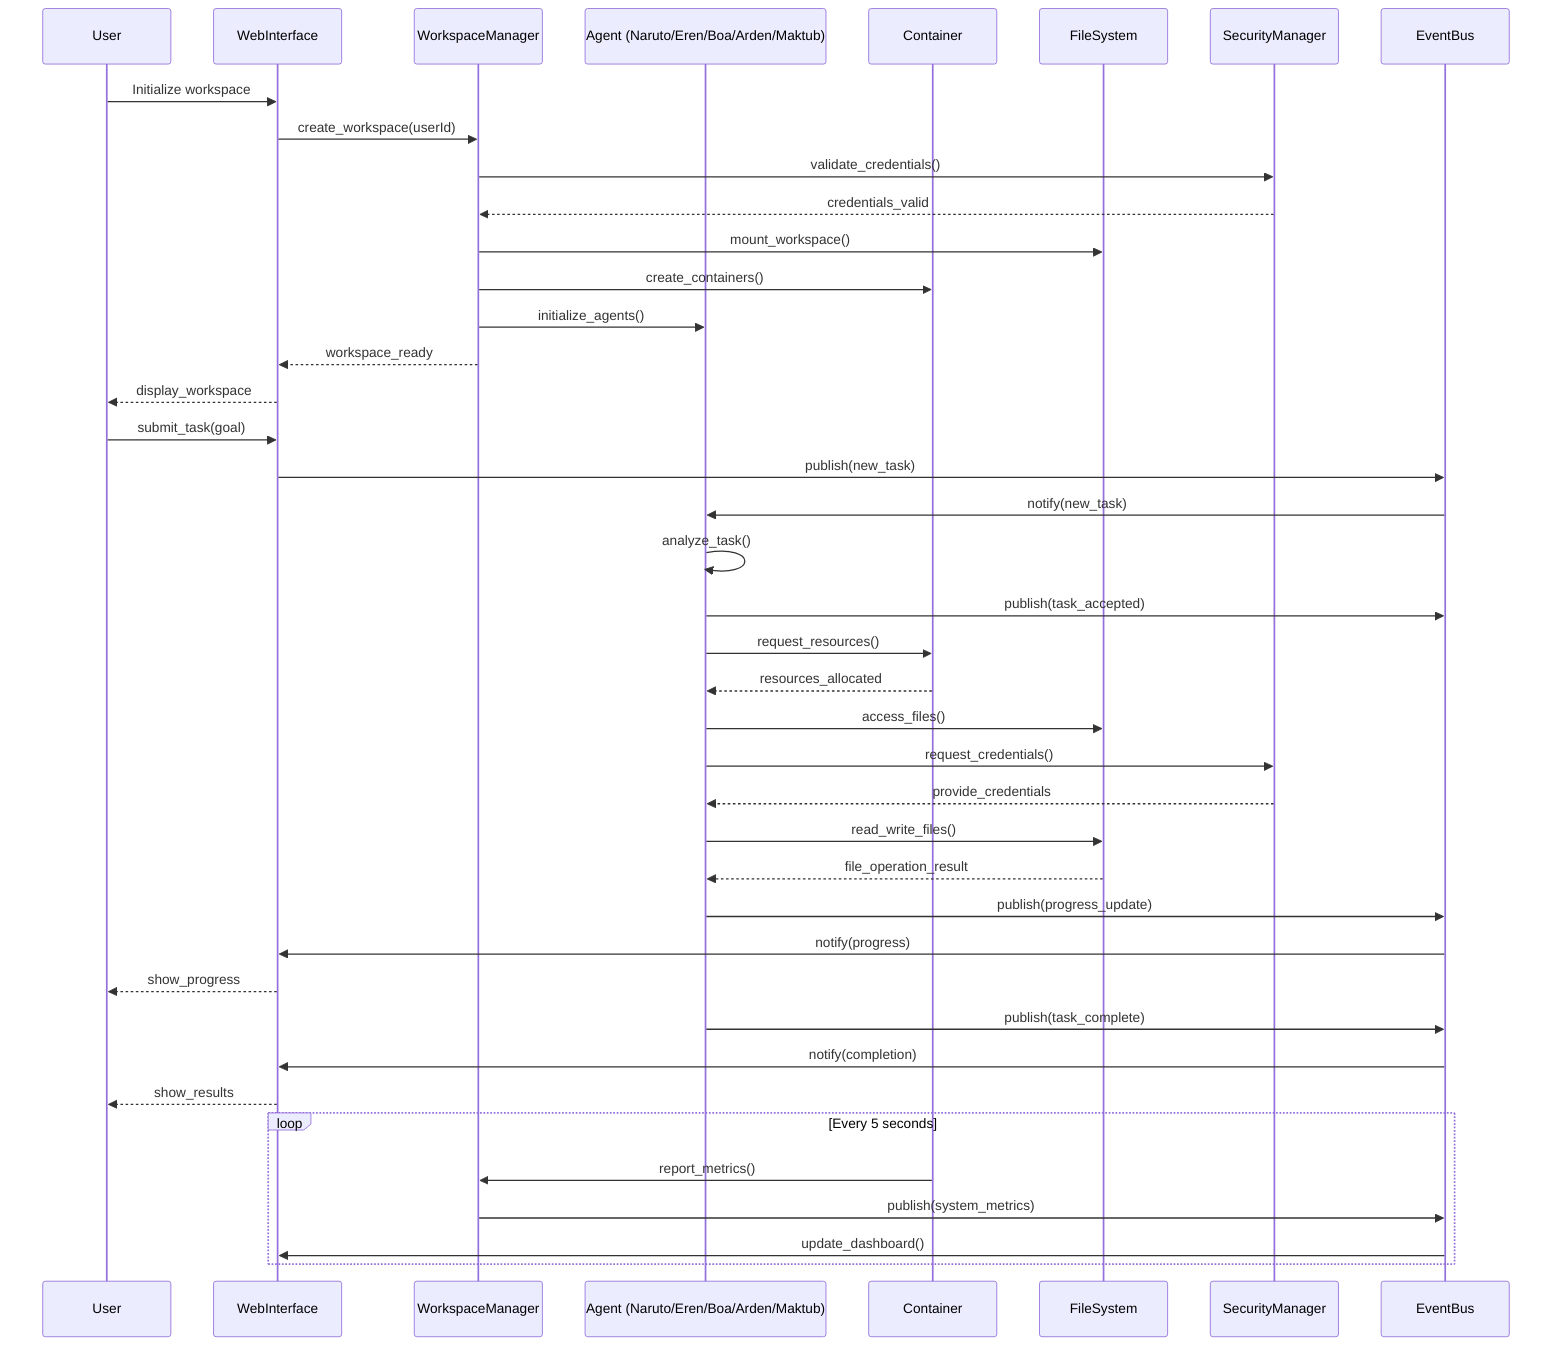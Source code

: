 sequenceDiagram
    participant U as User
    participant WI as WebInterface
    participant WM as WorkspaceManager
    participant AG as Agent (Naruto/Eren/Boa/Arden/Maktub)
    participant CT as Container
    participant FS as FileSystem
    participant SM as SecurityManager
    participant EB as EventBus

    %% Workspace Initialization
    U->>WI: Initialize workspace
    WI->>WM: create_workspace(userId)
    WM->>SM: validate_credentials()
    SM-->>WM: credentials_valid
    WM->>FS: mount_workspace()
    WM->>CT: create_containers()
    WM->>AG: initialize_agents()
    WM-->>WI: workspace_ready
    WI-->>U: display_workspace

    %% Task Assignment Flow
    U->>WI: submit_task(goal)
    WI->>EB: publish(new_task)
    EB->>AG: notify(new_task)
    AG->>AG: analyze_task()
    AG->>EB: publish(task_accepted)
    
    %% Agent Execution
    AG->>CT: request_resources()
    CT-->>AG: resources_allocated
    AG->>FS: access_files()
    AG->>SM: request_credentials()
    SM-->>AG: provide_credentials
    
    %% File Operations
    AG->>FS: read_write_files()
    FS-->>AG: file_operation_result
    AG->>EB: publish(progress_update)
    EB->>WI: notify(progress)
    WI-->>U: show_progress

    %% Task Completion
    AG->>EB: publish(task_complete)
    EB->>WI: notify(completion)
    WI-->>U: show_results

    %% Continuous Monitoring
    loop Every 5 seconds
        CT->>WM: report_metrics()
        WM->>EB: publish(system_metrics)
        EB->>WI: update_dashboard()
    end